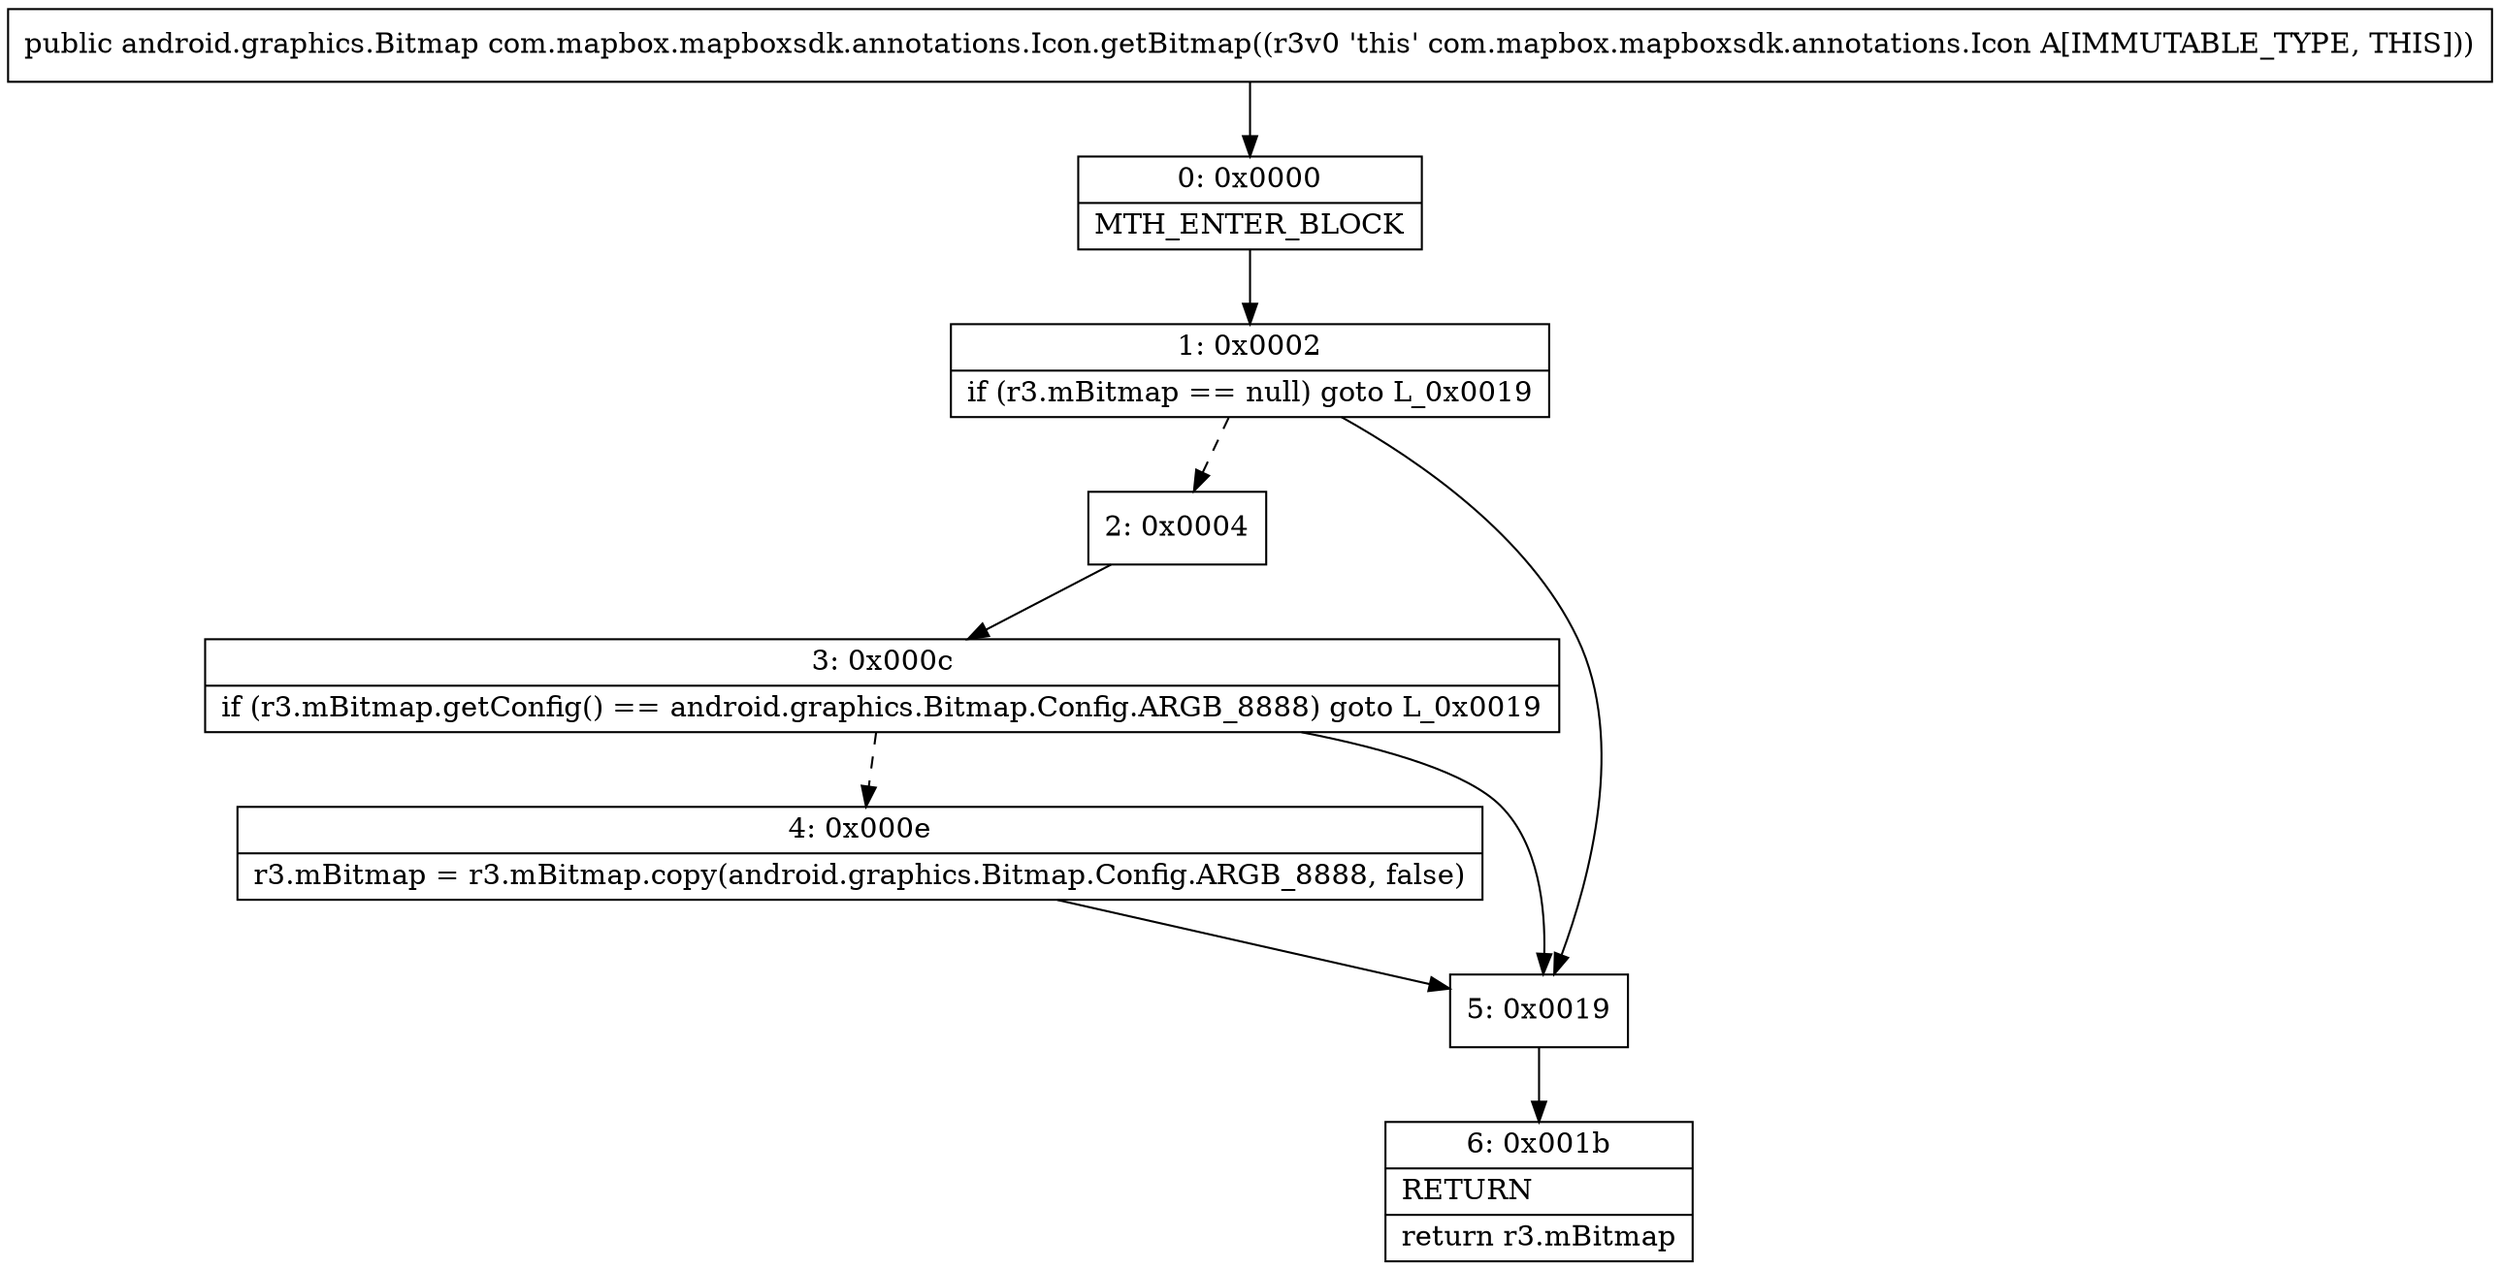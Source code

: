 digraph "CFG forcom.mapbox.mapboxsdk.annotations.Icon.getBitmap()Landroid\/graphics\/Bitmap;" {
Node_0 [shape=record,label="{0\:\ 0x0000|MTH_ENTER_BLOCK\l}"];
Node_1 [shape=record,label="{1\:\ 0x0002|if (r3.mBitmap == null) goto L_0x0019\l}"];
Node_2 [shape=record,label="{2\:\ 0x0004}"];
Node_3 [shape=record,label="{3\:\ 0x000c|if (r3.mBitmap.getConfig() == android.graphics.Bitmap.Config.ARGB_8888) goto L_0x0019\l}"];
Node_4 [shape=record,label="{4\:\ 0x000e|r3.mBitmap = r3.mBitmap.copy(android.graphics.Bitmap.Config.ARGB_8888, false)\l}"];
Node_5 [shape=record,label="{5\:\ 0x0019}"];
Node_6 [shape=record,label="{6\:\ 0x001b|RETURN\l|return r3.mBitmap\l}"];
MethodNode[shape=record,label="{public android.graphics.Bitmap com.mapbox.mapboxsdk.annotations.Icon.getBitmap((r3v0 'this' com.mapbox.mapboxsdk.annotations.Icon A[IMMUTABLE_TYPE, THIS])) }"];
MethodNode -> Node_0;
Node_0 -> Node_1;
Node_1 -> Node_2[style=dashed];
Node_1 -> Node_5;
Node_2 -> Node_3;
Node_3 -> Node_4[style=dashed];
Node_3 -> Node_5;
Node_4 -> Node_5;
Node_5 -> Node_6;
}

